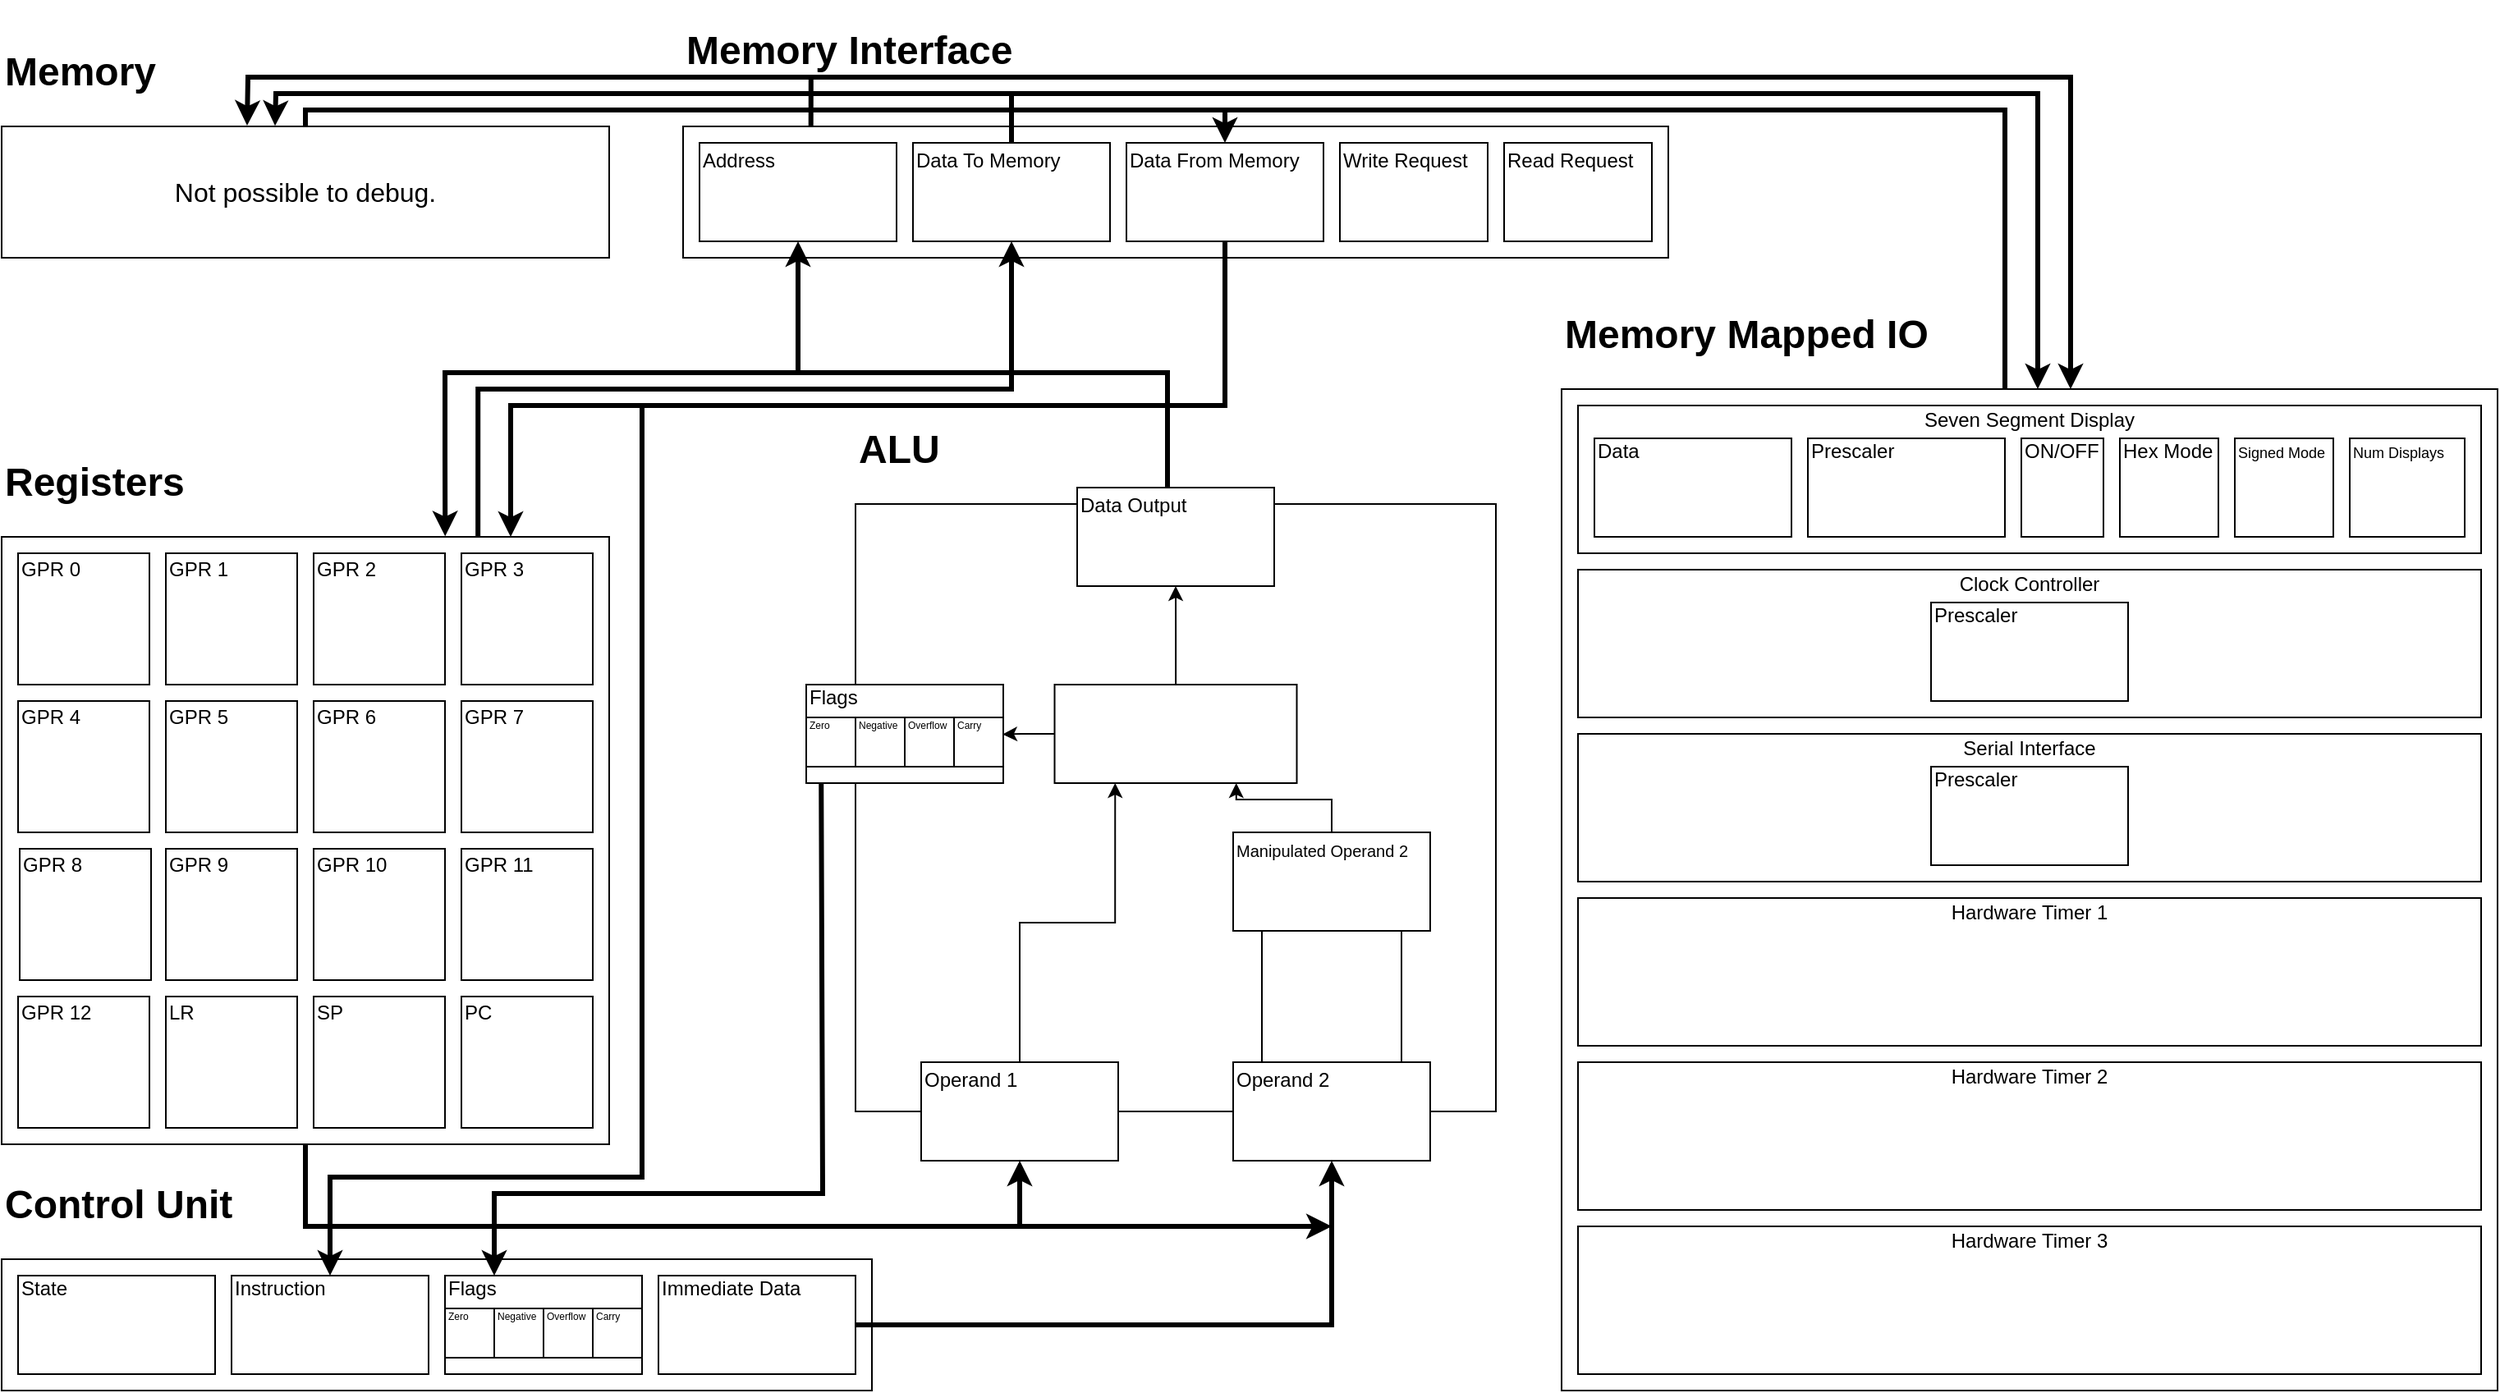 <mxfile version="26.0.11">
  <diagram name="Page-1" id="hZm5rQOpwZRX-Nk-dcOp">
    <mxGraphModel dx="3988" dy="2742" grid="1" gridSize="10" guides="1" tooltips="1" connect="1" arrows="1" fold="1" page="1" pageScale="1" pageWidth="850" pageHeight="1100" math="0" shadow="0">
      <root>
        <mxCell id="0" />
        <mxCell id="1" parent="0" />
        <mxCell id="mT7-dAcB8eHzoIBlRuL2-107" style="edgeStyle=orthogonalEdgeStyle;rounded=0;orthogonalLoop=1;jettySize=auto;html=1;exitX=0.5;exitY=1;exitDx=0;exitDy=0;strokeColor=light-dark(#000000,#CC0066);strokeWidth=3;" edge="1" parent="1" source="mT7-dAcB8eHzoIBlRuL2-1">
          <mxGeometry relative="1" as="geometry">
            <mxPoint x="-20" y="440" as="targetPoint" />
            <Array as="points">
              <mxPoint x="-645" y="440" />
              <mxPoint x="-180" y="440" />
            </Array>
          </mxGeometry>
        </mxCell>
        <mxCell id="mT7-dAcB8eHzoIBlRuL2-1" value="&lt;h1&gt;Registers&lt;/h1&gt;" style="whiteSpace=wrap;html=1;aspect=fixed;labelPosition=center;verticalLabelPosition=top;align=left;verticalAlign=bottom;" vertex="1" parent="1">
          <mxGeometry x="-830" y="20" width="370" height="370" as="geometry" />
        </mxCell>
        <mxCell id="mT7-dAcB8eHzoIBlRuL2-4" value="&lt;h3&gt;&lt;span style=&quot;background-color: transparent; color: light-dark(rgb(0, 0, 0), rgb(255, 255, 255)); font-size: 12px; font-weight: normal;&quot;&gt;GPR 0&lt;/span&gt;&lt;/h3&gt;" style="whiteSpace=wrap;html=1;aspect=fixed;align=left;horizontal=1;spacingTop=-63;" vertex="1" parent="1">
          <mxGeometry x="-820" y="30" width="80" height="80" as="geometry" />
        </mxCell>
        <mxCell id="mT7-dAcB8eHzoIBlRuL2-20" value="&lt;h3&gt;&lt;span style=&quot;background-color: transparent; color: light-dark(rgb(0, 0, 0), rgb(255, 255, 255)); font-size: 12px; font-weight: normal;&quot;&gt;GPR 1&lt;/span&gt;&lt;/h3&gt;" style="whiteSpace=wrap;html=1;aspect=fixed;align=left;horizontal=1;spacingTop=-63;" vertex="1" parent="1">
          <mxGeometry x="-730" y="30" width="80" height="80" as="geometry" />
        </mxCell>
        <mxCell id="mT7-dAcB8eHzoIBlRuL2-21" value="&lt;h3&gt;&lt;span style=&quot;background-color: transparent; color: light-dark(rgb(0, 0, 0), rgb(255, 255, 255)); font-size: 12px; font-weight: normal;&quot;&gt;GPR 2&lt;/span&gt;&lt;/h3&gt;" style="whiteSpace=wrap;html=1;aspect=fixed;align=left;horizontal=1;spacingTop=-63;" vertex="1" parent="1">
          <mxGeometry x="-640" y="30" width="80" height="80" as="geometry" />
        </mxCell>
        <mxCell id="mT7-dAcB8eHzoIBlRuL2-22" value="&lt;h3&gt;&lt;span style=&quot;background-color: transparent; color: light-dark(rgb(0, 0, 0), rgb(255, 255, 255)); font-size: 12px; font-weight: normal;&quot;&gt;GPR 3&lt;/span&gt;&lt;/h3&gt;" style="whiteSpace=wrap;html=1;aspect=fixed;align=left;horizontal=1;spacingTop=-63;" vertex="1" parent="1">
          <mxGeometry x="-550" y="30" width="80" height="80" as="geometry" />
        </mxCell>
        <mxCell id="mT7-dAcB8eHzoIBlRuL2-23" value="&lt;h3&gt;&lt;span style=&quot;background-color: transparent; color: light-dark(rgb(0, 0, 0), rgb(255, 255, 255)); font-size: 12px; font-weight: normal;&quot;&gt;GPR 7&lt;/span&gt;&lt;/h3&gt;" style="whiteSpace=wrap;html=1;aspect=fixed;align=left;horizontal=1;spacingTop=-63;" vertex="1" parent="1">
          <mxGeometry x="-550" y="120" width="80" height="80" as="geometry" />
        </mxCell>
        <mxCell id="mT7-dAcB8eHzoIBlRuL2-24" value="&lt;h3&gt;&lt;span style=&quot;background-color: transparent; color: light-dark(rgb(0, 0, 0), rgb(255, 255, 255)); font-size: 12px; font-weight: normal;&quot;&gt;GPR 6&lt;/span&gt;&lt;/h3&gt;" style="whiteSpace=wrap;html=1;aspect=fixed;align=left;horizontal=1;spacingTop=-63;" vertex="1" parent="1">
          <mxGeometry x="-640" y="120" width="80" height="80" as="geometry" />
        </mxCell>
        <mxCell id="mT7-dAcB8eHzoIBlRuL2-25" value="&lt;h3&gt;&lt;span style=&quot;background-color: transparent; color: light-dark(rgb(0, 0, 0), rgb(255, 255, 255)); font-size: 12px; font-weight: normal;&quot;&gt;GPR 5&lt;/span&gt;&lt;/h3&gt;" style="whiteSpace=wrap;html=1;aspect=fixed;align=left;horizontal=1;spacingTop=-63;" vertex="1" parent="1">
          <mxGeometry x="-730" y="120" width="80" height="80" as="geometry" />
        </mxCell>
        <mxCell id="mT7-dAcB8eHzoIBlRuL2-26" value="&lt;h3&gt;&lt;span style=&quot;background-color: transparent; color: light-dark(rgb(0, 0, 0), rgb(255, 255, 255)); font-size: 12px; font-weight: normal;&quot;&gt;GPR 4&lt;/span&gt;&lt;/h3&gt;" style="whiteSpace=wrap;html=1;aspect=fixed;align=left;horizontal=1;spacingTop=-63;" vertex="1" parent="1">
          <mxGeometry x="-820" y="120" width="80" height="80" as="geometry" />
        </mxCell>
        <mxCell id="mT7-dAcB8eHzoIBlRuL2-27" value="&lt;h3&gt;&lt;span style=&quot;background-color: transparent; color: light-dark(rgb(0, 0, 0), rgb(255, 255, 255)); font-size: 12px; font-weight: normal;&quot;&gt;GPR 11&lt;/span&gt;&lt;/h3&gt;" style="whiteSpace=wrap;html=1;aspect=fixed;align=left;horizontal=1;spacingTop=-63;" vertex="1" parent="1">
          <mxGeometry x="-550" y="210" width="80" height="80" as="geometry" />
        </mxCell>
        <mxCell id="mT7-dAcB8eHzoIBlRuL2-28" value="&lt;h3&gt;&lt;span style=&quot;background-color: transparent; color: light-dark(rgb(0, 0, 0), rgb(255, 255, 255)); font-size: 12px; font-weight: normal;&quot;&gt;GPR 10&lt;/span&gt;&lt;/h3&gt;" style="whiteSpace=wrap;html=1;aspect=fixed;align=left;horizontal=1;spacingTop=-63;" vertex="1" parent="1">
          <mxGeometry x="-640" y="210" width="80" height="80" as="geometry" />
        </mxCell>
        <mxCell id="mT7-dAcB8eHzoIBlRuL2-29" value="&lt;h3&gt;&lt;span style=&quot;background-color: transparent; color: light-dark(rgb(0, 0, 0), rgb(255, 255, 255)); font-size: 12px; font-weight: normal;&quot;&gt;GPR 9&lt;/span&gt;&lt;/h3&gt;" style="whiteSpace=wrap;html=1;aspect=fixed;align=left;horizontal=1;spacingTop=-63;" vertex="1" parent="1">
          <mxGeometry x="-730" y="210" width="80" height="80" as="geometry" />
        </mxCell>
        <mxCell id="mT7-dAcB8eHzoIBlRuL2-30" value="&lt;h3&gt;&lt;span style=&quot;background-color: transparent; color: light-dark(rgb(0, 0, 0), rgb(255, 255, 255)); font-size: 12px; font-weight: normal;&quot;&gt;GPR 8&lt;/span&gt;&lt;/h3&gt;" style="whiteSpace=wrap;html=1;aspect=fixed;align=left;horizontal=1;spacingTop=-63;" vertex="1" parent="1">
          <mxGeometry x="-819" y="210" width="80" height="80" as="geometry" />
        </mxCell>
        <mxCell id="mT7-dAcB8eHzoIBlRuL2-31" value="&lt;h3&gt;&lt;span style=&quot;background-color: transparent; color: light-dark(rgb(0, 0, 0), rgb(255, 255, 255)); font-size: 12px; font-weight: normal;&quot;&gt;PC&lt;/span&gt;&lt;/h3&gt;" style="whiteSpace=wrap;html=1;aspect=fixed;align=left;horizontal=1;spacingTop=-63;" vertex="1" parent="1">
          <mxGeometry x="-550" y="300" width="80" height="80" as="geometry" />
        </mxCell>
        <mxCell id="mT7-dAcB8eHzoIBlRuL2-32" value="&lt;h3&gt;&lt;span style=&quot;background-color: transparent; color: light-dark(rgb(0, 0, 0), rgb(255, 255, 255)); font-size: 12px; font-weight: normal;&quot;&gt;SP&lt;/span&gt;&lt;/h3&gt;" style="whiteSpace=wrap;html=1;aspect=fixed;align=left;horizontal=1;spacingTop=-63;" vertex="1" parent="1">
          <mxGeometry x="-640" y="300" width="80" height="80" as="geometry" />
        </mxCell>
        <mxCell id="mT7-dAcB8eHzoIBlRuL2-33" value="&lt;h3&gt;&lt;span style=&quot;font-size: 12px; font-weight: 400;&quot;&gt;LR&lt;/span&gt;&lt;/h3&gt;" style="whiteSpace=wrap;html=1;aspect=fixed;align=left;horizontal=1;spacingTop=-63;" vertex="1" parent="1">
          <mxGeometry x="-730" y="300" width="80" height="80" as="geometry" />
        </mxCell>
        <mxCell id="mT7-dAcB8eHzoIBlRuL2-34" value="&lt;h3&gt;&lt;span style=&quot;background-color: transparent; color: light-dark(rgb(0, 0, 0), rgb(255, 255, 255)); font-size: 12px; font-weight: normal;&quot;&gt;GPR 12&lt;/span&gt;&lt;/h3&gt;" style="whiteSpace=wrap;html=1;aspect=fixed;align=left;horizontal=1;spacingTop=-63;" vertex="1" parent="1">
          <mxGeometry x="-820" y="300" width="80" height="80" as="geometry" />
        </mxCell>
        <mxCell id="mT7-dAcB8eHzoIBlRuL2-35" value="&lt;h1&gt;Control Unit&lt;/h1&gt;" style="rounded=0;whiteSpace=wrap;html=1;labelPosition=center;verticalLabelPosition=top;align=left;verticalAlign=bottom;" vertex="1" parent="1">
          <mxGeometry x="-830" y="460" width="530" height="80" as="geometry" />
        </mxCell>
        <mxCell id="mT7-dAcB8eHzoIBlRuL2-36" value="&lt;div&gt;&lt;span style=&quot;background-color: transparent; color: light-dark(rgb(0, 0, 0), rgb(255, 255, 255));&quot;&gt;State&lt;/span&gt;&lt;/div&gt;" style="rounded=0;whiteSpace=wrap;html=1;align=left;spacingTop=-45;" vertex="1" parent="1">
          <mxGeometry x="-820" y="470" width="120" height="60" as="geometry" />
        </mxCell>
        <mxCell id="mT7-dAcB8eHzoIBlRuL2-37" value="&lt;div&gt;&lt;span style=&quot;background-color: transparent; color: light-dark(rgb(0, 0, 0), rgb(255, 255, 255));&quot;&gt;Instruction&lt;/span&gt;&lt;/div&gt;" style="rounded=0;whiteSpace=wrap;html=1;align=left;spacingTop=-45;" vertex="1" parent="1">
          <mxGeometry x="-690" y="470" width="120" height="60" as="geometry" />
        </mxCell>
        <mxCell id="mT7-dAcB8eHzoIBlRuL2-38" value="&lt;div&gt;&lt;span style=&quot;background-color: transparent; color: light-dark(rgb(0, 0, 0), rgb(255, 255, 255));&quot;&gt;Flags&lt;/span&gt;&lt;/div&gt;" style="rounded=0;whiteSpace=wrap;html=1;align=left;spacingTop=-45;" vertex="1" parent="1">
          <mxGeometry x="-560" y="470" width="120" height="60" as="geometry" />
        </mxCell>
        <mxCell id="mT7-dAcB8eHzoIBlRuL2-39" value="&lt;h1&gt;ALU&lt;/h1&gt;" style="rounded=0;whiteSpace=wrap;html=1;labelPosition=center;verticalLabelPosition=top;align=left;verticalAlign=bottom;spacingTop=0;" vertex="1" parent="1">
          <mxGeometry x="-310" width="390" height="370" as="geometry" />
        </mxCell>
        <mxCell id="mT7-dAcB8eHzoIBlRuL2-40" value="&lt;h1&gt;Memory Mapped IO&lt;/h1&gt;" style="rounded=0;whiteSpace=wrap;html=1;spacingTop=0;labelPosition=center;verticalLabelPosition=top;align=left;verticalAlign=bottom;" vertex="1" parent="1">
          <mxGeometry x="120" y="-70" width="570" height="610" as="geometry" />
        </mxCell>
        <mxCell id="mT7-dAcB8eHzoIBlRuL2-41" value="Seven Segment Display" style="rounded=0;whiteSpace=wrap;html=1;align=center;spacingTop=-73;" vertex="1" parent="1">
          <mxGeometry x="130" y="-60" width="550" height="90" as="geometry" />
        </mxCell>
        <mxCell id="mT7-dAcB8eHzoIBlRuL2-46" value="Prescaler" style="rounded=0;whiteSpace=wrap;html=1;align=left;spacingTop=-44;" vertex="1" parent="1">
          <mxGeometry x="270" y="-40" width="120" height="60" as="geometry" />
        </mxCell>
        <mxCell id="mT7-dAcB8eHzoIBlRuL2-49" value="ON/OFF" style="rounded=0;whiteSpace=wrap;html=1;align=left;spacingTop=-44;" vertex="1" parent="1">
          <mxGeometry x="400" y="-40" width="50" height="60" as="geometry" />
        </mxCell>
        <mxCell id="mT7-dAcB8eHzoIBlRuL2-50" value="Hex Mode" style="rounded=0;whiteSpace=wrap;html=1;align=left;spacingTop=-44;" vertex="1" parent="1">
          <mxGeometry x="460" y="-40" width="60" height="60" as="geometry" />
        </mxCell>
        <mxCell id="mT7-dAcB8eHzoIBlRuL2-51" value="&lt;font style=&quot;font-size: 9px;&quot;&gt;Signed Mode&lt;/font&gt;" style="rounded=0;whiteSpace=wrap;html=1;align=left;spacingTop=-44;" vertex="1" parent="1">
          <mxGeometry x="530" y="-40" width="60" height="60" as="geometry" />
        </mxCell>
        <mxCell id="mT7-dAcB8eHzoIBlRuL2-52" value="Data" style="rounded=0;whiteSpace=wrap;html=1;align=left;spacingTop=-44;" vertex="1" parent="1">
          <mxGeometry x="140" y="-40" width="120" height="60" as="geometry" />
        </mxCell>
        <mxCell id="mT7-dAcB8eHzoIBlRuL2-53" value="&lt;font style=&quot;font-size: 9px;&quot;&gt;Num Displays&lt;/font&gt;" style="rounded=0;whiteSpace=wrap;html=1;align=left;spacingTop=-44;" vertex="1" parent="1">
          <mxGeometry x="600" y="-40" width="70" height="60" as="geometry" />
        </mxCell>
        <mxCell id="mT7-dAcB8eHzoIBlRuL2-55" value="Clock Controller" style="rounded=0;whiteSpace=wrap;html=1;align=center;spacingTop=-73;" vertex="1" parent="1">
          <mxGeometry x="130" y="40" width="550" height="90" as="geometry" />
        </mxCell>
        <mxCell id="mT7-dAcB8eHzoIBlRuL2-56" value="Prescaler" style="rounded=0;whiteSpace=wrap;html=1;align=left;spacingTop=-44;" vertex="1" parent="1">
          <mxGeometry x="345" y="60" width="120" height="60" as="geometry" />
        </mxCell>
        <mxCell id="mT7-dAcB8eHzoIBlRuL2-57" value="Serial Interface" style="rounded=0;whiteSpace=wrap;html=1;align=center;spacingTop=-73;" vertex="1" parent="1">
          <mxGeometry x="130" y="140" width="550" height="90" as="geometry" />
        </mxCell>
        <mxCell id="mT7-dAcB8eHzoIBlRuL2-58" value="Prescaler" style="rounded=0;whiteSpace=wrap;html=1;align=left;spacingTop=-44;" vertex="1" parent="1">
          <mxGeometry x="345" y="160" width="120" height="60" as="geometry" />
        </mxCell>
        <mxCell id="mT7-dAcB8eHzoIBlRuL2-59" value="Hardware Timer 1" style="rounded=0;whiteSpace=wrap;html=1;align=center;spacingTop=-73;" vertex="1" parent="1">
          <mxGeometry x="130" y="240" width="550" height="90" as="geometry" />
        </mxCell>
        <mxCell id="mT7-dAcB8eHzoIBlRuL2-60" value="Hardware Timer 2" style="rounded=0;whiteSpace=wrap;html=1;align=center;spacingTop=-73;" vertex="1" parent="1">
          <mxGeometry x="130" y="340" width="550" height="90" as="geometry" />
        </mxCell>
        <mxCell id="mT7-dAcB8eHzoIBlRuL2-61" value="Hardware Timer 3" style="rounded=0;whiteSpace=wrap;html=1;align=center;spacingTop=-73;" vertex="1" parent="1">
          <mxGeometry x="130" y="440" width="550" height="90" as="geometry" />
        </mxCell>
        <mxCell id="mT7-dAcB8eHzoIBlRuL2-91" style="edgeStyle=orthogonalEdgeStyle;rounded=0;orthogonalLoop=1;jettySize=auto;html=1;entryX=0.25;entryY=1;entryDx=0;entryDy=0;" edge="1" parent="1" source="mT7-dAcB8eHzoIBlRuL2-68" target="mT7-dAcB8eHzoIBlRuL2-89">
          <mxGeometry relative="1" as="geometry" />
        </mxCell>
        <mxCell id="mT7-dAcB8eHzoIBlRuL2-66" value="&lt;h1&gt;Memory Interface&lt;/h1&gt;" style="rounded=0;whiteSpace=wrap;html=1;labelPosition=center;verticalLabelPosition=top;align=left;verticalAlign=bottom;spacingTop=0;spacingBottom=13;" vertex="1" parent="1">
          <mxGeometry x="-415" y="-230" width="600" height="80" as="geometry" />
        </mxCell>
        <mxCell id="mT7-dAcB8eHzoIBlRuL2-103" style="edgeStyle=orthogonalEdgeStyle;rounded=0;orthogonalLoop=1;jettySize=auto;html=1;entryX=0.5;entryY=1;entryDx=0;entryDy=0;strokeColor=light-dark(#000000,#00CC00);strokeWidth=3;" edge="1" parent="1" source="mT7-dAcB8eHzoIBlRuL2-70" target="mT7-dAcB8eHzoIBlRuL2-72">
          <mxGeometry relative="1" as="geometry">
            <Array as="points">
              <mxPoint x="-120" y="-80" />
              <mxPoint x="-345" y="-80" />
            </Array>
          </mxGeometry>
        </mxCell>
        <mxCell id="mT7-dAcB8eHzoIBlRuL2-68" value="Operand 1" style="rounded=0;whiteSpace=wrap;html=1;align=left;spacingTop=-38;" vertex="1" parent="1">
          <mxGeometry x="-270" y="340" width="120" height="60" as="geometry" />
        </mxCell>
        <mxCell id="mT7-dAcB8eHzoIBlRuL2-70" value="Data Output" style="rounded=0;whiteSpace=wrap;html=1;align=left;spacingTop=-38;" vertex="1" parent="1">
          <mxGeometry x="-175" y="-10" width="120" height="60" as="geometry" />
        </mxCell>
        <mxCell id="mT7-dAcB8eHzoIBlRuL2-71" value="Operand 2" style="rounded=0;whiteSpace=wrap;html=1;align=left;spacingTop=-38;" vertex="1" parent="1">
          <mxGeometry x="-80" y="340" width="120" height="60" as="geometry" />
        </mxCell>
        <mxCell id="mT7-dAcB8eHzoIBlRuL2-72" value="Address" style="rounded=0;whiteSpace=wrap;html=1;labelPosition=center;verticalLabelPosition=middle;align=left;verticalAlign=middle;spacingTop=-38;" vertex="1" parent="1">
          <mxGeometry x="-405" y="-220" width="120" height="60" as="geometry" />
        </mxCell>
        <mxCell id="mT7-dAcB8eHzoIBlRuL2-73" value="Data To Memory" style="rounded=0;whiteSpace=wrap;html=1;labelPosition=center;verticalLabelPosition=middle;align=left;verticalAlign=middle;spacingTop=-38;" vertex="1" parent="1">
          <mxGeometry x="-275" y="-220" width="120" height="60" as="geometry" />
        </mxCell>
        <mxCell id="mT7-dAcB8eHzoIBlRuL2-110" style="edgeStyle=orthogonalEdgeStyle;rounded=0;orthogonalLoop=1;jettySize=auto;html=1;strokeColor=light-dark(#000000,#0000FF);strokeWidth=3;" edge="1" parent="1" source="mT7-dAcB8eHzoIBlRuL2-74">
          <mxGeometry relative="1" as="geometry">
            <mxPoint x="-520" y="20" as="targetPoint" />
            <Array as="points">
              <mxPoint x="-85" y="-60" />
              <mxPoint x="-520" y="-60" />
              <mxPoint x="-520" y="20" />
            </Array>
          </mxGeometry>
        </mxCell>
        <mxCell id="mT7-dAcB8eHzoIBlRuL2-115" style="edgeStyle=orthogonalEdgeStyle;rounded=0;orthogonalLoop=1;jettySize=auto;html=1;entryX=0.5;entryY=0;entryDx=0;entryDy=0;strokeColor=light-dark(#000000,#0000FF);strokeWidth=3;" edge="1" parent="1" target="mT7-dAcB8eHzoIBlRuL2-74">
          <mxGeometry relative="1" as="geometry">
            <mxPoint x="390" y="-70" as="sourcePoint" />
            <Array as="points">
              <mxPoint x="390" y="-70" />
              <mxPoint x="390" y="-240" />
              <mxPoint x="-85" y="-240" />
            </Array>
          </mxGeometry>
        </mxCell>
        <mxCell id="mT7-dAcB8eHzoIBlRuL2-74" value="Data From Memory" style="rounded=0;whiteSpace=wrap;html=1;labelPosition=center;verticalLabelPosition=middle;align=left;verticalAlign=middle;spacingTop=-38;" vertex="1" parent="1">
          <mxGeometry x="-145" y="-220" width="120" height="60" as="geometry" />
        </mxCell>
        <mxCell id="mT7-dAcB8eHzoIBlRuL2-75" value="Write Request" style="rounded=0;whiteSpace=wrap;html=1;labelPosition=center;verticalLabelPosition=middle;align=left;verticalAlign=middle;spacingTop=-38;" vertex="1" parent="1">
          <mxGeometry x="-15" y="-220" width="90" height="60" as="geometry" />
        </mxCell>
        <mxCell id="mT7-dAcB8eHzoIBlRuL2-76" value="Read Request" style="rounded=0;whiteSpace=wrap;html=1;labelPosition=center;verticalLabelPosition=middle;align=left;verticalAlign=middle;spacingTop=-38;" vertex="1" parent="1">
          <mxGeometry x="85" y="-220" width="90" height="60" as="geometry" />
        </mxCell>
        <mxCell id="mT7-dAcB8eHzoIBlRuL2-106" style="edgeStyle=orthogonalEdgeStyle;rounded=0;orthogonalLoop=1;jettySize=auto;html=1;entryX=0.5;entryY=1;entryDx=0;entryDy=0;strokeColor=light-dark(#000000,#CC0066);strokeWidth=3;" edge="1" parent="1" source="mT7-dAcB8eHzoIBlRuL2-77" target="mT7-dAcB8eHzoIBlRuL2-71">
          <mxGeometry relative="1" as="geometry">
            <Array as="points">
              <mxPoint x="-20" y="500" />
            </Array>
          </mxGeometry>
        </mxCell>
        <mxCell id="mT7-dAcB8eHzoIBlRuL2-77" value="&lt;div&gt;&lt;span style=&quot;background-color: transparent; color: light-dark(rgb(0, 0, 0), rgb(255, 255, 255));&quot;&gt;Immediate Data&lt;/span&gt;&lt;/div&gt;" style="rounded=0;whiteSpace=wrap;html=1;align=left;spacingTop=-45;" vertex="1" parent="1">
          <mxGeometry x="-430" y="470" width="120" height="60" as="geometry" />
        </mxCell>
        <mxCell id="mT7-dAcB8eHzoIBlRuL2-78" value="&lt;font style=&quot;font-size: 6px;&quot;&gt;Zero&lt;/font&gt;" style="whiteSpace=wrap;html=1;aspect=fixed;align=left;spacingTop=-25;" vertex="1" parent="1">
          <mxGeometry x="-560" y="490" width="30" height="30" as="geometry" />
        </mxCell>
        <mxCell id="mT7-dAcB8eHzoIBlRuL2-82" value="&lt;font style=&quot;font-size: 6px;&quot;&gt;Negative&lt;/font&gt;" style="whiteSpace=wrap;html=1;aspect=fixed;align=left;spacingTop=-25;" vertex="1" parent="1">
          <mxGeometry x="-530" y="490" width="30" height="30" as="geometry" />
        </mxCell>
        <mxCell id="mT7-dAcB8eHzoIBlRuL2-83" value="&lt;font style=&quot;font-size: 6px;&quot;&gt;Overflow&lt;/font&gt;" style="whiteSpace=wrap;html=1;aspect=fixed;align=left;spacingTop=-25;" vertex="1" parent="1">
          <mxGeometry x="-500" y="490" width="30" height="30" as="geometry" />
        </mxCell>
        <mxCell id="mT7-dAcB8eHzoIBlRuL2-84" value="&lt;font style=&quot;font-size: 6px;&quot;&gt;Carry&lt;/font&gt;" style="whiteSpace=wrap;html=1;aspect=fixed;align=left;spacingTop=-25;" vertex="1" parent="1">
          <mxGeometry x="-470" y="490" width="30" height="30" as="geometry" />
        </mxCell>
        <mxCell id="mT7-dAcB8eHzoIBlRuL2-92" style="edgeStyle=orthogonalEdgeStyle;rounded=0;orthogonalLoop=1;jettySize=auto;html=1;entryX=0.75;entryY=1;entryDx=0;entryDy=0;" edge="1" parent="1" source="mT7-dAcB8eHzoIBlRuL2-86" target="mT7-dAcB8eHzoIBlRuL2-89">
          <mxGeometry relative="1" as="geometry" />
        </mxCell>
        <mxCell id="mT7-dAcB8eHzoIBlRuL2-86" value="&lt;font style=&quot;font-size: 10px;&quot;&gt;Manipulated Operand 2&lt;/font&gt;" style="rounded=0;whiteSpace=wrap;html=1;align=left;spacingTop=-38;" vertex="1" parent="1">
          <mxGeometry x="-80" y="200" width="120" height="60" as="geometry" />
        </mxCell>
        <mxCell id="mT7-dAcB8eHzoIBlRuL2-87" value="" style="rounded=0;whiteSpace=wrap;html=1;" vertex="1" parent="1">
          <mxGeometry x="-62.5" y="260" width="85" height="80" as="geometry" />
        </mxCell>
        <mxCell id="mT7-dAcB8eHzoIBlRuL2-93" style="edgeStyle=orthogonalEdgeStyle;rounded=0;orthogonalLoop=1;jettySize=auto;html=1;entryX=0.5;entryY=1;entryDx=0;entryDy=0;" edge="1" parent="1" source="mT7-dAcB8eHzoIBlRuL2-89" target="mT7-dAcB8eHzoIBlRuL2-70">
          <mxGeometry relative="1" as="geometry" />
        </mxCell>
        <mxCell id="mT7-dAcB8eHzoIBlRuL2-89" value="" style="rounded=0;whiteSpace=wrap;html=1;" vertex="1" parent="1">
          <mxGeometry x="-188.75" y="110" width="147.5" height="60" as="geometry" />
        </mxCell>
        <mxCell id="mT7-dAcB8eHzoIBlRuL2-95" value="&lt;div&gt;&lt;span style=&quot;background-color: transparent; color: light-dark(rgb(0, 0, 0), rgb(255, 255, 255));&quot;&gt;Flags&lt;/span&gt;&lt;/div&gt;" style="rounded=0;whiteSpace=wrap;html=1;align=left;spacingTop=-45;" vertex="1" parent="1">
          <mxGeometry x="-340" y="110" width="120" height="60" as="geometry" />
        </mxCell>
        <mxCell id="mT7-dAcB8eHzoIBlRuL2-96" value="&lt;font style=&quot;font-size: 6px;&quot;&gt;Zero&lt;/font&gt;" style="whiteSpace=wrap;html=1;aspect=fixed;align=left;spacingTop=-25;" vertex="1" parent="1">
          <mxGeometry x="-340" y="130" width="30" height="30" as="geometry" />
        </mxCell>
        <mxCell id="mT7-dAcB8eHzoIBlRuL2-97" value="&lt;font style=&quot;font-size: 6px;&quot;&gt;Negative&lt;/font&gt;" style="whiteSpace=wrap;html=1;aspect=fixed;align=left;spacingTop=-25;" vertex="1" parent="1">
          <mxGeometry x="-310" y="130" width="30" height="30" as="geometry" />
        </mxCell>
        <mxCell id="mT7-dAcB8eHzoIBlRuL2-98" value="&lt;font style=&quot;font-size: 6px;&quot;&gt;Overflow&lt;/font&gt;" style="whiteSpace=wrap;html=1;aspect=fixed;align=left;spacingTop=-25;" vertex="1" parent="1">
          <mxGeometry x="-280" y="130" width="30" height="30" as="geometry" />
        </mxCell>
        <mxCell id="mT7-dAcB8eHzoIBlRuL2-99" value="&lt;font style=&quot;font-size: 6px;&quot;&gt;Carry&lt;/font&gt;" style="whiteSpace=wrap;html=1;aspect=fixed;align=left;spacingTop=-25;" vertex="1" parent="1">
          <mxGeometry x="-250" y="130" width="30" height="30" as="geometry" />
        </mxCell>
        <mxCell id="mT7-dAcB8eHzoIBlRuL2-100" style="edgeStyle=orthogonalEdgeStyle;rounded=0;orthogonalLoop=1;jettySize=auto;html=1;entryX=0.982;entryY=0.343;entryDx=0;entryDy=0;entryPerimeter=0;" edge="1" parent="1" source="mT7-dAcB8eHzoIBlRuL2-89" target="mT7-dAcB8eHzoIBlRuL2-99">
          <mxGeometry relative="1" as="geometry" />
        </mxCell>
        <mxCell id="mT7-dAcB8eHzoIBlRuL2-104" value="" style="endArrow=classic;html=1;rounded=0;entryX=0.73;entryY=-0.001;entryDx=0;entryDy=0;entryPerimeter=0;strokeColor=light-dark(#000000,#00CC00);strokeWidth=3;" edge="1" parent="1" target="mT7-dAcB8eHzoIBlRuL2-1">
          <mxGeometry width="50" height="50" relative="1" as="geometry">
            <mxPoint x="-340" y="-80" as="sourcePoint" />
            <mxPoint x="-340" y="-120" as="targetPoint" />
            <Array as="points">
              <mxPoint x="-560" y="-80" />
              <mxPoint x="-560" y="-30" />
            </Array>
          </mxGeometry>
        </mxCell>
        <mxCell id="mT7-dAcB8eHzoIBlRuL2-105" value="" style="endArrow=classic;html=1;rounded=0;exitX=0.076;exitY=0.995;exitDx=0;exitDy=0;entryX=0.25;entryY=0;entryDx=0;entryDy=0;strokeColor=light-dark(#000000,#999900);strokeWidth=3;exitPerimeter=0;" edge="1" parent="1" source="mT7-dAcB8eHzoIBlRuL2-95" target="mT7-dAcB8eHzoIBlRuL2-38">
          <mxGeometry width="50" height="50" relative="1" as="geometry">
            <mxPoint x="-400" y="240" as="sourcePoint" />
            <mxPoint x="-350" y="190" as="targetPoint" />
            <Array as="points">
              <mxPoint x="-330" y="420" />
              <mxPoint x="-530" y="420" />
            </Array>
          </mxGeometry>
        </mxCell>
        <mxCell id="mT7-dAcB8eHzoIBlRuL2-108" value="" style="endArrow=classic;html=1;rounded=0;entryX=0.5;entryY=1;entryDx=0;entryDy=0;strokeColor=light-dark(#000000,#CC0066);strokeWidth=3;" edge="1" parent="1" target="mT7-dAcB8eHzoIBlRuL2-68">
          <mxGeometry width="50" height="50" relative="1" as="geometry">
            <mxPoint x="-210" y="440" as="sourcePoint" />
            <mxPoint x="-330" y="410" as="targetPoint" />
          </mxGeometry>
        </mxCell>
        <mxCell id="mT7-dAcB8eHzoIBlRuL2-109" style="edgeStyle=orthogonalEdgeStyle;rounded=0;orthogonalLoop=1;jettySize=auto;html=1;exitX=0.784;exitY=0;exitDx=0;exitDy=0;exitPerimeter=0;strokeColor=light-dark(#000000,#CC0066);strokeWidth=3;" edge="1" parent="1" source="mT7-dAcB8eHzoIBlRuL2-1" target="mT7-dAcB8eHzoIBlRuL2-73">
          <mxGeometry relative="1" as="geometry">
            <Array as="points">
              <mxPoint x="-540" y="-70" />
              <mxPoint x="-215" y="-70" />
            </Array>
          </mxGeometry>
        </mxCell>
        <mxCell id="mT7-dAcB8eHzoIBlRuL2-111" value="" style="endArrow=classic;html=1;rounded=0;entryX=0.5;entryY=0;entryDx=0;entryDy=0;strokeColor=light-dark(#000000,#0000FF);strokeWidth=3;" edge="1" parent="1" target="mT7-dAcB8eHzoIBlRuL2-37">
          <mxGeometry width="50" height="50" relative="1" as="geometry">
            <mxPoint x="-440" y="-60" as="sourcePoint" />
            <mxPoint x="-490" y="40" as="targetPoint" />
            <Array as="points">
              <mxPoint x="-440" y="410" />
              <mxPoint x="-630" y="410" />
            </Array>
          </mxGeometry>
        </mxCell>
        <mxCell id="mT7-dAcB8eHzoIBlRuL2-114" style="edgeStyle=orthogonalEdgeStyle;rounded=0;orthogonalLoop=1;jettySize=auto;html=1;exitX=0.5;exitY=0;exitDx=0;exitDy=0;strokeColor=light-dark(#000000,#CC0066);strokeWidth=3;" edge="1" parent="1" source="mT7-dAcB8eHzoIBlRuL2-73">
          <mxGeometry relative="1" as="geometry">
            <mxPoint x="410" y="-70" as="targetPoint" />
            <Array as="points">
              <mxPoint x="-215" y="-250" />
              <mxPoint x="410" y="-250" />
              <mxPoint x="410" y="-70" />
            </Array>
          </mxGeometry>
        </mxCell>
        <mxCell id="mT7-dAcB8eHzoIBlRuL2-116" style="edgeStyle=orthogonalEdgeStyle;rounded=0;orthogonalLoop=1;jettySize=auto;html=1;exitX=0.5;exitY=0;exitDx=0;exitDy=0;strokeColor=light-dark(#000000,#00CC00);strokeWidth=3;" edge="1" parent="1" target="mT7-dAcB8eHzoIBlRuL2-40">
          <mxGeometry relative="1" as="geometry">
            <mxPoint x="-337.15" y="-230" as="sourcePoint" />
            <mxPoint x="297.14" y="-81.83" as="targetPoint" />
            <Array as="points">
              <mxPoint x="-337" y="-260" />
              <mxPoint x="430" y="-260" />
            </Array>
          </mxGeometry>
        </mxCell>
        <mxCell id="mT7-dAcB8eHzoIBlRuL2-118" value="&lt;h1&gt;Memory&lt;/h1&gt;" style="rounded=0;whiteSpace=wrap;html=1;align=left;labelPosition=center;verticalLabelPosition=top;verticalAlign=bottom;" vertex="1" parent="1">
          <mxGeometry x="-830" y="-230" width="370" height="80" as="geometry" />
        </mxCell>
        <mxCell id="mT7-dAcB8eHzoIBlRuL2-119" value="" style="endArrow=none;html=1;rounded=0;exitX=0.5;exitY=0;exitDx=0;exitDy=0;startFill=0;strokeWidth=3;strokeColor=light-dark(#000000,#0000FF);fillColor=#1ba1e2;" edge="1" parent="1" source="mT7-dAcB8eHzoIBlRuL2-118">
          <mxGeometry width="50" height="50" relative="1" as="geometry">
            <mxPoint x="-460" y="-190" as="sourcePoint" />
            <mxPoint x="-80" y="-240" as="targetPoint" />
            <Array as="points">
              <mxPoint x="-645" y="-240" />
            </Array>
          </mxGeometry>
        </mxCell>
        <mxCell id="mT7-dAcB8eHzoIBlRuL2-120" value="" style="endArrow=classic;html=1;rounded=0;entryX=0.45;entryY=-0.005;entryDx=0;entryDy=0;entryPerimeter=0;strokeWidth=3;strokeColor=light-dark(#000000,#CC0066);" edge="1" parent="1" target="mT7-dAcB8eHzoIBlRuL2-118">
          <mxGeometry width="50" height="50" relative="1" as="geometry">
            <mxPoint x="-210" y="-250" as="sourcePoint" />
            <mxPoint x="-320" y="-240" as="targetPoint" />
            <Array as="points">
              <mxPoint x="-663" y="-250" />
            </Array>
          </mxGeometry>
        </mxCell>
        <mxCell id="mT7-dAcB8eHzoIBlRuL2-121" value="" style="endArrow=classic;html=1;rounded=0;entryX=0.404;entryY=-0.006;entryDx=0;entryDy=0;entryPerimeter=0;strokeWidth=3;strokeColor=light-dark(#000000,#00CC00);" edge="1" parent="1" target="mT7-dAcB8eHzoIBlRuL2-118">
          <mxGeometry width="50" height="50" relative="1" as="geometry">
            <mxPoint x="-330" y="-260" as="sourcePoint" />
            <mxPoint x="-400" y="-230" as="targetPoint" />
            <Array as="points">
              <mxPoint x="-680" y="-260" />
            </Array>
          </mxGeometry>
        </mxCell>
        <mxCell id="mT7-dAcB8eHzoIBlRuL2-122" value="&lt;font style=&quot;font-size: 16px;&quot;&gt;Not possible to debug.&lt;/font&gt;" style="text;html=1;align=center;verticalAlign=middle;whiteSpace=wrap;rounded=0;" vertex="1" parent="1">
          <mxGeometry x="-740" y="-205" width="190" height="30" as="geometry" />
        </mxCell>
      </root>
    </mxGraphModel>
  </diagram>
</mxfile>
